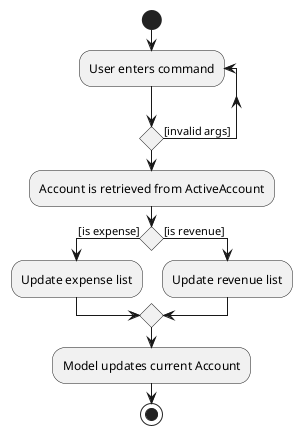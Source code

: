 @startuml

start
repeat :User enters command;
repeat  while () is ([invalid args])
'Since the beta syntax does not support placing the condition outside the
'diamond we place it as the true branch instead.
:Account is retrieved from ActiveAccount;

if () then ([is expense])
:Update expense list;

else ([is revenue])
:Update revenue list;

endif
:Model updates current Account;
stop

@enduml
